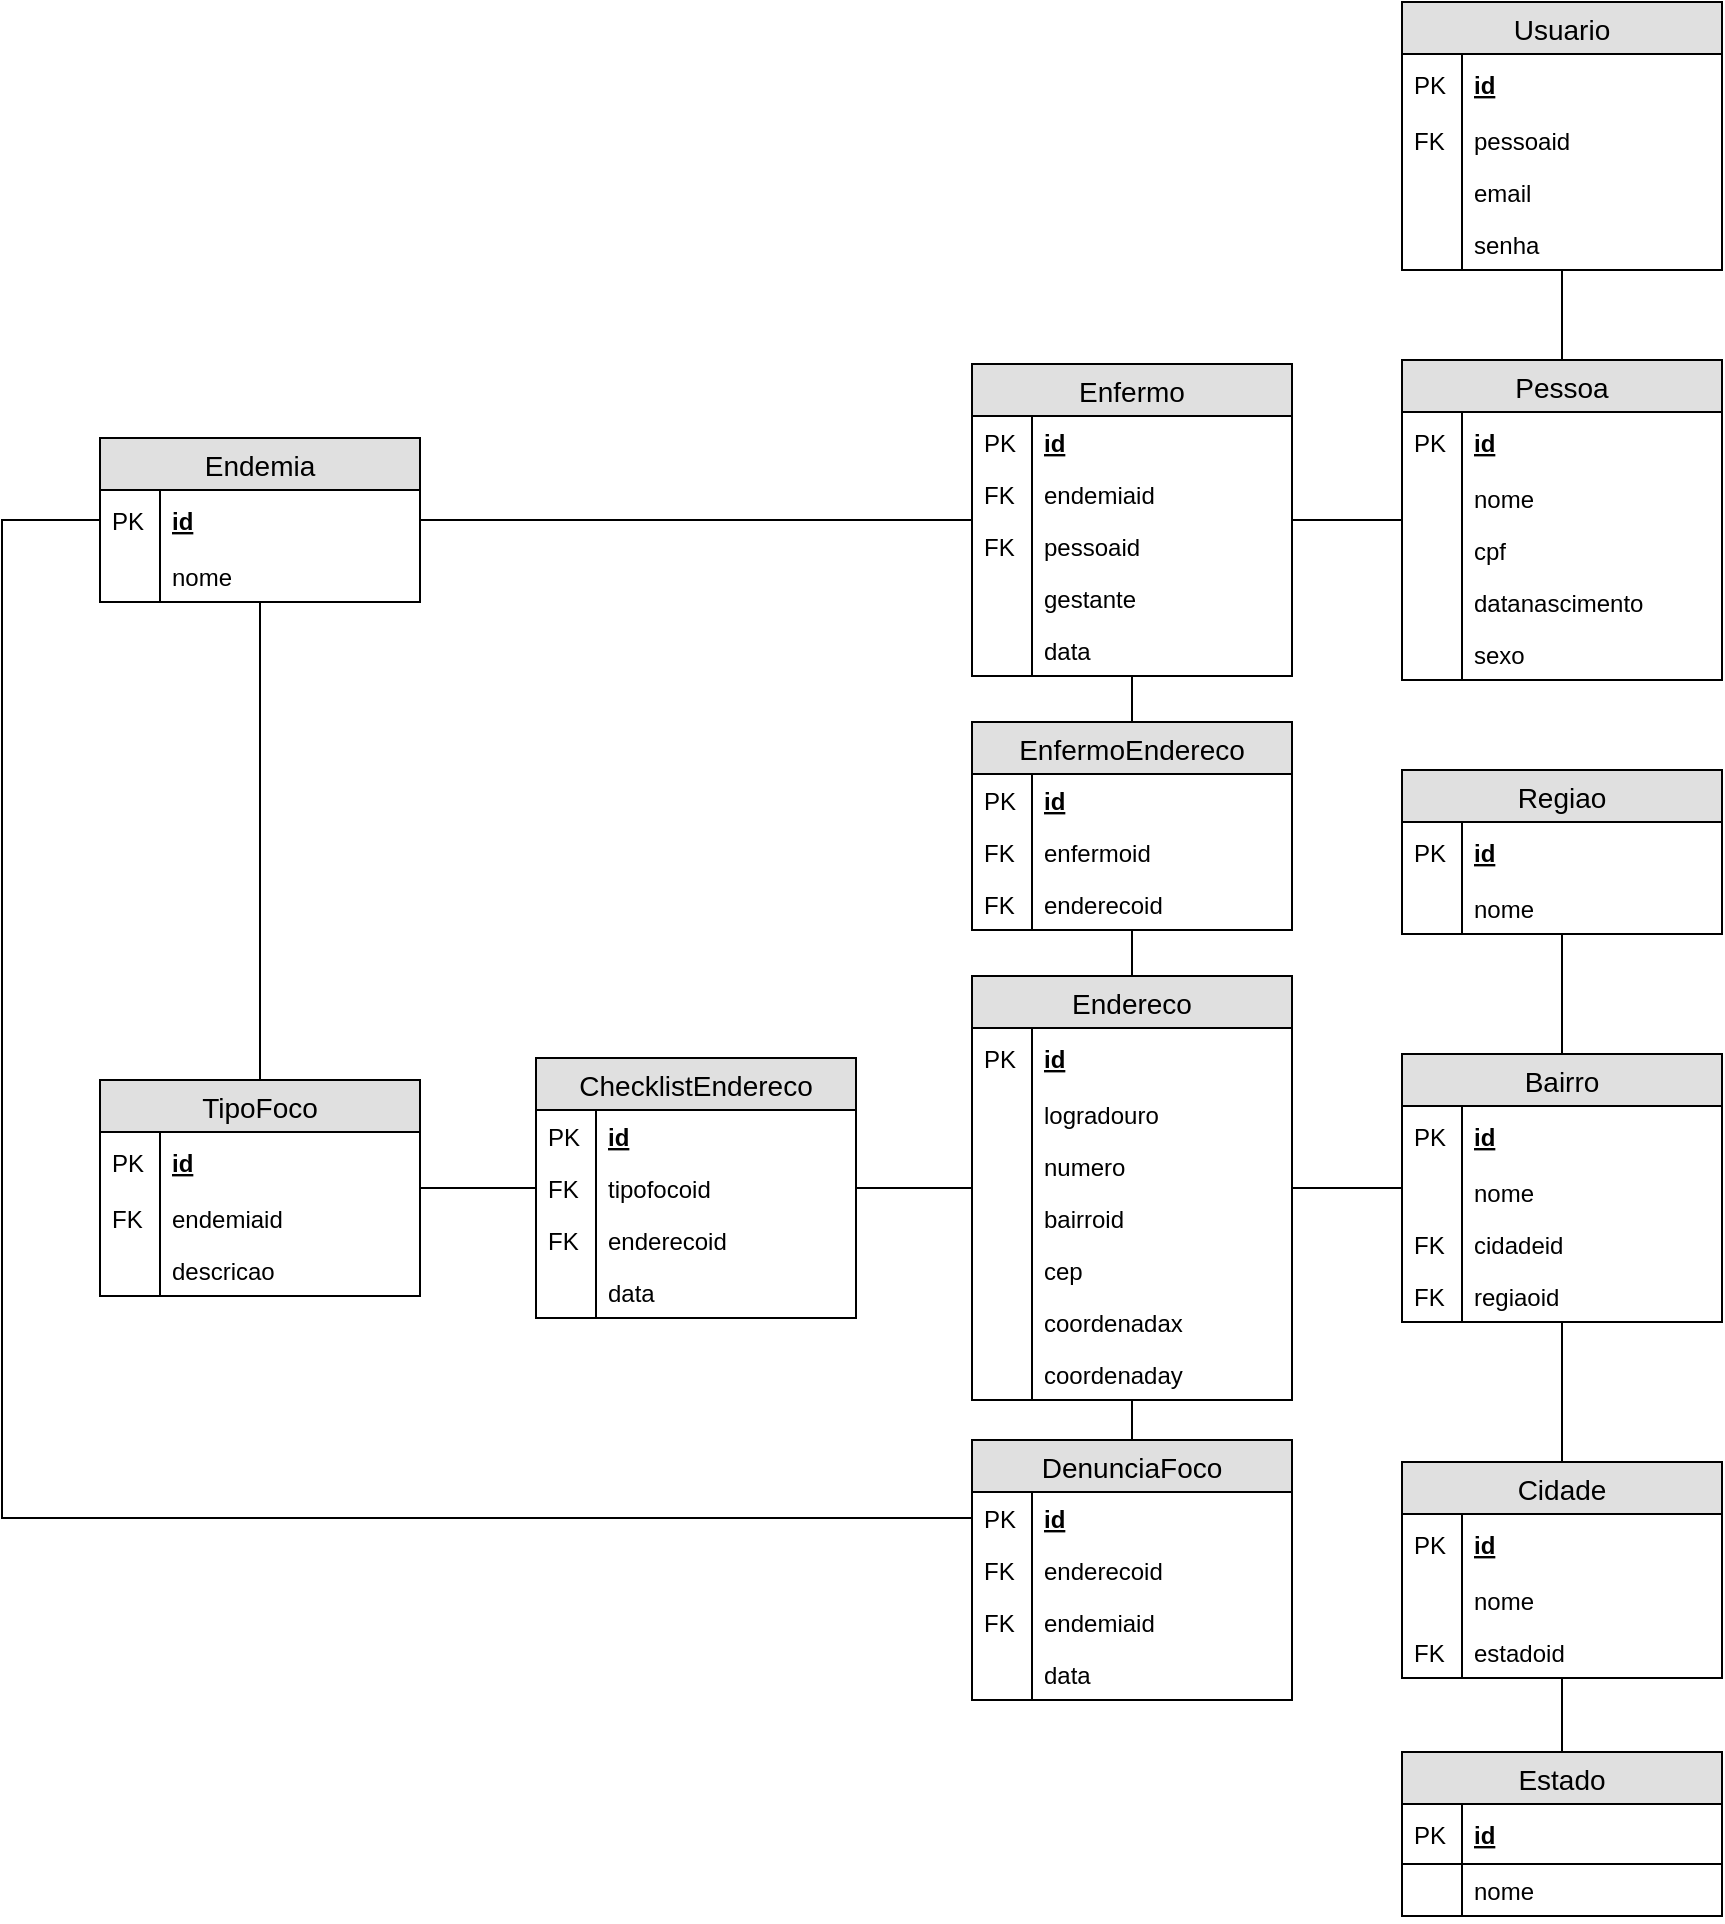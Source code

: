 <mxfile version="12.8.5" type="device"><diagram id="C5RBs43oDa-KdzZeNtuy" name="Page-1"><mxGraphModel dx="1422" dy="790" grid="0" gridSize="10" guides="1" tooltips="1" connect="1" arrows="1" fold="1" page="1" pageScale="1" pageWidth="827" pageHeight="1169" math="0" shadow="0"><root><mxCell id="WIyWlLk6GJQsqaUBKTNV-0"/><mxCell id="WIyWlLk6GJQsqaUBKTNV-1" parent="WIyWlLk6GJQsqaUBKTNV-0"/><mxCell id="v8Sxxn9iVxA9nkG6bae_-77" style="edgeStyle=orthogonalEdgeStyle;rounded=0;orthogonalLoop=1;jettySize=auto;html=1;entryX=0.5;entryY=0;entryDx=0;entryDy=0;strokeColor=#000000;endArrow=none;endFill=0;" parent="WIyWlLk6GJQsqaUBKTNV-1" source="v8Sxxn9iVxA9nkG6bae_-11" target="v8Sxxn9iVxA9nkG6bae_-0" edge="1"><mxGeometry relative="1" as="geometry"/></mxCell><mxCell id="v8Sxxn9iVxA9nkG6bae_-89" style="edgeStyle=orthogonalEdgeStyle;rounded=0;orthogonalLoop=1;jettySize=auto;html=1;endArrow=none;endFill=0;strokeColor=#000000;" parent="WIyWlLk6GJQsqaUBKTNV-1" source="v8Sxxn9iVxA9nkG6bae_-22" target="v8Sxxn9iVxA9nkG6bae_-78" edge="1"><mxGeometry relative="1" as="geometry"/></mxCell><mxCell id="v8Sxxn9iVxA9nkG6bae_-133" style="edgeStyle=orthogonalEdgeStyle;rounded=0;orthogonalLoop=1;jettySize=auto;html=1;endArrow=none;endFill=0;strokeColor=#000000;" parent="WIyWlLk6GJQsqaUBKTNV-1" source="v8Sxxn9iVxA9nkG6bae_-33" target="v8Sxxn9iVxA9nkG6bae_-105" edge="1"><mxGeometry relative="1" as="geometry"/></mxCell><mxCell id="v8Sxxn9iVxA9nkG6bae_-33" value="Endemia" style="swimlane;fontStyle=0;childLayout=stackLayout;horizontal=1;startSize=26;fillColor=#e0e0e0;horizontalStack=0;resizeParent=1;resizeParentMax=0;resizeLast=0;collapsible=1;marginBottom=0;swimlaneFillColor=#ffffff;align=center;fontSize=14;" parent="WIyWlLk6GJQsqaUBKTNV-1" vertex="1"><mxGeometry x="80" y="272" width="160" height="82" as="geometry"/></mxCell><mxCell id="v8Sxxn9iVxA9nkG6bae_-34" value="id" style="shape=partialRectangle;top=0;left=0;right=0;bottom=1;align=left;verticalAlign=middle;fillColor=none;spacingLeft=34;spacingRight=4;overflow=hidden;rotatable=0;points=[[0,0.5],[1,0.5]];portConstraint=eastwest;dropTarget=0;fontStyle=5;fontSize=12;strokeColor=none;" parent="v8Sxxn9iVxA9nkG6bae_-33" vertex="1"><mxGeometry y="26" width="160" height="30" as="geometry"/></mxCell><mxCell id="v8Sxxn9iVxA9nkG6bae_-35" value="PK" style="shape=partialRectangle;top=0;left=0;bottom=0;fillColor=none;align=left;verticalAlign=middle;spacingLeft=4;spacingRight=4;overflow=hidden;rotatable=0;points=[];portConstraint=eastwest;part=1;fontSize=12;" parent="v8Sxxn9iVxA9nkG6bae_-34" vertex="1" connectable="0"><mxGeometry width="30" height="30" as="geometry"/></mxCell><mxCell id="v8Sxxn9iVxA9nkG6bae_-36" value="nome" style="shape=partialRectangle;top=0;left=0;right=0;bottom=0;align=left;verticalAlign=top;fillColor=none;spacingLeft=34;spacingRight=4;overflow=hidden;rotatable=0;points=[[0,0.5],[1,0.5]];portConstraint=eastwest;dropTarget=0;fontSize=12;" parent="v8Sxxn9iVxA9nkG6bae_-33" vertex="1"><mxGeometry y="56" width="160" height="26" as="geometry"/></mxCell><mxCell id="v8Sxxn9iVxA9nkG6bae_-37" value="" style="shape=partialRectangle;top=0;left=0;bottom=0;fillColor=none;align=left;verticalAlign=top;spacingLeft=4;spacingRight=4;overflow=hidden;rotatable=0;points=[];portConstraint=eastwest;part=1;fontSize=12;" parent="v8Sxxn9iVxA9nkG6bae_-36" vertex="1" connectable="0"><mxGeometry width="30" height="26" as="geometry"/></mxCell><mxCell id="v8Sxxn9iVxA9nkG6bae_-172" style="edgeStyle=orthogonalEdgeStyle;rounded=0;orthogonalLoop=1;jettySize=auto;html=1;entryX=0.5;entryY=0;entryDx=0;entryDy=0;endArrow=none;endFill=0;strokeColor=#000000;" parent="WIyWlLk6GJQsqaUBKTNV-1" source="v8Sxxn9iVxA9nkG6bae_-44" target="v8Sxxn9iVxA9nkG6bae_-160" edge="1"><mxGeometry relative="1" as="geometry"/></mxCell><mxCell id="v8Sxxn9iVxA9nkG6bae_-103" style="edgeStyle=orthogonalEdgeStyle;rounded=0;orthogonalLoop=1;jettySize=auto;html=1;endArrow=none;endFill=0;strokeColor=#000000;" parent="WIyWlLk6GJQsqaUBKTNV-1" source="v8Sxxn9iVxA9nkG6bae_-55" target="v8Sxxn9iVxA9nkG6bae_-91" edge="1"><mxGeometry relative="1" as="geometry"/></mxCell><mxCell id="v8Sxxn9iVxA9nkG6bae_-104" style="edgeStyle=orthogonalEdgeStyle;rounded=0;orthogonalLoop=1;jettySize=auto;html=1;endArrow=none;endFill=0;strokeColor=#000000;" parent="WIyWlLk6GJQsqaUBKTNV-1" source="v8Sxxn9iVxA9nkG6bae_-55" target="v8Sxxn9iVxA9nkG6bae_-33" edge="1"><mxGeometry relative="1" as="geometry"/></mxCell><mxCell id="v8Sxxn9iVxA9nkG6bae_-55" value="TipoFoco" style="swimlane;fontStyle=0;childLayout=stackLayout;horizontal=1;startSize=26;fillColor=#e0e0e0;horizontalStack=0;resizeParent=1;resizeParentMax=0;resizeLast=0;collapsible=1;marginBottom=0;swimlaneFillColor=#ffffff;align=center;fontSize=14;" parent="WIyWlLk6GJQsqaUBKTNV-1" vertex="1"><mxGeometry x="80" y="593" width="160" height="108" as="geometry"/></mxCell><mxCell id="v8Sxxn9iVxA9nkG6bae_-56" value="id" style="shape=partialRectangle;top=0;left=0;right=0;bottom=1;align=left;verticalAlign=middle;fillColor=none;spacingLeft=34;spacingRight=4;overflow=hidden;rotatable=0;points=[[0,0.5],[1,0.5]];portConstraint=eastwest;dropTarget=0;fontStyle=5;fontSize=12;strokeColor=none;" parent="v8Sxxn9iVxA9nkG6bae_-55" vertex="1"><mxGeometry y="26" width="160" height="30" as="geometry"/></mxCell><mxCell id="v8Sxxn9iVxA9nkG6bae_-57" value="PK" style="shape=partialRectangle;top=0;left=0;bottom=0;fillColor=none;align=left;verticalAlign=middle;spacingLeft=4;spacingRight=4;overflow=hidden;rotatable=0;points=[];portConstraint=eastwest;part=1;fontSize=12;" parent="v8Sxxn9iVxA9nkG6bae_-56" vertex="1" connectable="0"><mxGeometry width="30" height="30" as="geometry"/></mxCell><mxCell id="v8Sxxn9iVxA9nkG6bae_-58" value="endemiaid" style="shape=partialRectangle;top=0;left=0;right=0;bottom=0;align=left;verticalAlign=top;fillColor=none;spacingLeft=34;spacingRight=4;overflow=hidden;rotatable=0;points=[[0,0.5],[1,0.5]];portConstraint=eastwest;dropTarget=0;fontSize=12;" parent="v8Sxxn9iVxA9nkG6bae_-55" vertex="1"><mxGeometry y="56" width="160" height="26" as="geometry"/></mxCell><mxCell id="v8Sxxn9iVxA9nkG6bae_-59" value="FK" style="shape=partialRectangle;top=0;left=0;bottom=0;fillColor=none;align=left;verticalAlign=top;spacingLeft=4;spacingRight=4;overflow=hidden;rotatable=0;points=[];portConstraint=eastwest;part=1;fontSize=12;" parent="v8Sxxn9iVxA9nkG6bae_-58" vertex="1" connectable="0"><mxGeometry width="30" height="26" as="geometry"/></mxCell><mxCell id="v8Sxxn9iVxA9nkG6bae_-60" value="descricao" style="shape=partialRectangle;top=0;left=0;right=0;bottom=0;align=left;verticalAlign=top;fillColor=none;spacingLeft=34;spacingRight=4;overflow=hidden;rotatable=0;points=[[0,0.5],[1,0.5]];portConstraint=eastwest;dropTarget=0;fontSize=12;" parent="v8Sxxn9iVxA9nkG6bae_-55" vertex="1"><mxGeometry y="82" width="160" height="26" as="geometry"/></mxCell><mxCell id="v8Sxxn9iVxA9nkG6bae_-61" value="" style="shape=partialRectangle;top=0;left=0;bottom=0;fillColor=none;align=left;verticalAlign=top;spacingLeft=4;spacingRight=4;overflow=hidden;rotatable=0;points=[];portConstraint=eastwest;part=1;fontSize=12;" parent="v8Sxxn9iVxA9nkG6bae_-60" vertex="1" connectable="0"><mxGeometry width="30" height="26" as="geometry"/></mxCell><mxCell id="CqgMibheAvocJYJUdRSN-2" style="edgeStyle=orthogonalEdgeStyle;rounded=0;orthogonalLoop=1;jettySize=auto;html=1;endArrow=none;endFill=0;" parent="WIyWlLk6GJQsqaUBKTNV-1" source="v8Sxxn9iVxA9nkG6bae_-78" target="v8Sxxn9iVxA9nkG6bae_-105" edge="1"><mxGeometry relative="1" as="geometry"/></mxCell><mxCell id="v8Sxxn9iVxA9nkG6bae_-102" style="edgeStyle=orthogonalEdgeStyle;rounded=0;orthogonalLoop=1;jettySize=auto;html=1;endArrow=none;endFill=0;strokeColor=#000000;" parent="WIyWlLk6GJQsqaUBKTNV-1" source="v8Sxxn9iVxA9nkG6bae_-91" target="v8Sxxn9iVxA9nkG6bae_-22" edge="1"><mxGeometry relative="1" as="geometry"/></mxCell><mxCell id="v8Sxxn9iVxA9nkG6bae_-132" style="edgeStyle=orthogonalEdgeStyle;rounded=0;orthogonalLoop=1;jettySize=auto;html=1;endArrow=none;endFill=0;strokeColor=#000000;" parent="WIyWlLk6GJQsqaUBKTNV-1" source="v8Sxxn9iVxA9nkG6bae_-105" target="v8Sxxn9iVxA9nkG6bae_-0" edge="1"><mxGeometry relative="1" as="geometry"/></mxCell><mxCell id="v8Sxxn9iVxA9nkG6bae_-145" style="edgeStyle=orthogonalEdgeStyle;rounded=0;orthogonalLoop=1;jettySize=auto;html=1;endArrow=none;endFill=0;strokeColor=#000000;" parent="WIyWlLk6GJQsqaUBKTNV-1" source="v8Sxxn9iVxA9nkG6bae_-134" target="v8Sxxn9iVxA9nkG6bae_-22" edge="1"><mxGeometry relative="1" as="geometry"/></mxCell><mxCell id="v8Sxxn9iVxA9nkG6bae_-203" style="edgeStyle=orthogonalEdgeStyle;rounded=0;orthogonalLoop=1;jettySize=auto;html=1;endArrow=none;endFill=0;strokeColor=#000000;" parent="WIyWlLk6GJQsqaUBKTNV-1" source="v8Sxxn9iVxA9nkG6bae_-134" target="v8Sxxn9iVxA9nkG6bae_-33" edge="1"><mxGeometry relative="1" as="geometry"><Array as="points"><mxPoint x="31" y="812"/><mxPoint x="31" y="313"/></Array></mxGeometry></mxCell><mxCell id="v8Sxxn9iVxA9nkG6bae_-134" value="DenunciaFoco" style="swimlane;fontStyle=0;childLayout=stackLayout;horizontal=1;startSize=26;fillColor=#e0e0e0;horizontalStack=0;resizeParent=1;resizeParentMax=0;resizeLast=0;collapsible=1;marginBottom=0;swimlaneFillColor=#ffffff;align=center;fontSize=14;" parent="WIyWlLk6GJQsqaUBKTNV-1" vertex="1"><mxGeometry x="516" y="773" width="160" height="130" as="geometry"/></mxCell><mxCell id="CqgMibheAvocJYJUdRSN-3" value="id" style="shape=partialRectangle;top=0;left=0;right=0;bottom=0;align=left;verticalAlign=top;fillColor=none;spacingLeft=34;spacingRight=4;overflow=hidden;rotatable=0;points=[[0,0.5],[1,0.5]];portConstraint=eastwest;dropTarget=0;fontSize=12;fontStyle=5" parent="v8Sxxn9iVxA9nkG6bae_-134" vertex="1"><mxGeometry y="26" width="160" height="26" as="geometry"/></mxCell><mxCell id="CqgMibheAvocJYJUdRSN-4" value="PK" style="shape=partialRectangle;top=0;left=0;bottom=0;fillColor=none;align=left;verticalAlign=top;spacingLeft=4;spacingRight=4;overflow=hidden;rotatable=0;points=[];portConstraint=eastwest;part=1;fontSize=12;" parent="CqgMibheAvocJYJUdRSN-3" vertex="1" connectable="0"><mxGeometry width="30" height="26" as="geometry"/></mxCell><mxCell id="v8Sxxn9iVxA9nkG6bae_-137" value="enderecoid" style="shape=partialRectangle;top=0;left=0;right=0;bottom=0;align=left;verticalAlign=top;fillColor=none;spacingLeft=34;spacingRight=4;overflow=hidden;rotatable=0;points=[[0,0.5],[1,0.5]];portConstraint=eastwest;dropTarget=0;fontSize=12;" parent="v8Sxxn9iVxA9nkG6bae_-134" vertex="1"><mxGeometry y="52" width="160" height="26" as="geometry"/></mxCell><mxCell id="v8Sxxn9iVxA9nkG6bae_-138" value="FK" style="shape=partialRectangle;top=0;left=0;bottom=0;fillColor=none;align=left;verticalAlign=top;spacingLeft=4;spacingRight=4;overflow=hidden;rotatable=0;points=[];portConstraint=eastwest;part=1;fontSize=12;" parent="v8Sxxn9iVxA9nkG6bae_-137" vertex="1" connectable="0"><mxGeometry width="30" height="26" as="geometry"/></mxCell><mxCell id="v8Sxxn9iVxA9nkG6bae_-139" value="endemiaid" style="shape=partialRectangle;top=0;left=0;right=0;bottom=0;align=left;verticalAlign=top;fillColor=none;spacingLeft=34;spacingRight=4;overflow=hidden;rotatable=0;points=[[0,0.5],[1,0.5]];portConstraint=eastwest;dropTarget=0;fontSize=12;" parent="v8Sxxn9iVxA9nkG6bae_-134" vertex="1"><mxGeometry y="78" width="160" height="26" as="geometry"/></mxCell><mxCell id="v8Sxxn9iVxA9nkG6bae_-140" value="FK" style="shape=partialRectangle;top=0;left=0;bottom=0;fillColor=none;align=left;verticalAlign=top;spacingLeft=4;spacingRight=4;overflow=hidden;rotatable=0;points=[];portConstraint=eastwest;part=1;fontSize=12;" parent="v8Sxxn9iVxA9nkG6bae_-139" vertex="1" connectable="0"><mxGeometry width="30" height="26" as="geometry"/></mxCell><mxCell id="-HJ6-VMJkjcP7h6ujESM-4" value="data" style="shape=partialRectangle;top=0;left=0;right=0;bottom=0;align=left;verticalAlign=top;fillColor=none;spacingLeft=34;spacingRight=4;overflow=hidden;rotatable=0;points=[[0,0.5],[1,0.5]];portConstraint=eastwest;dropTarget=0;fontSize=12;" parent="v8Sxxn9iVxA9nkG6bae_-134" vertex="1"><mxGeometry y="104" width="160" height="26" as="geometry"/></mxCell><mxCell id="-HJ6-VMJkjcP7h6ujESM-5" value="" style="shape=partialRectangle;top=0;left=0;bottom=0;fillColor=none;align=left;verticalAlign=top;spacingLeft=4;spacingRight=4;overflow=hidden;rotatable=0;points=[];portConstraint=eastwest;part=1;fontSize=12;" parent="-HJ6-VMJkjcP7h6ujESM-4" vertex="1" connectable="0"><mxGeometry width="30" height="26" as="geometry"/></mxCell><mxCell id="v8Sxxn9iVxA9nkG6bae_-171" style="edgeStyle=orthogonalEdgeStyle;rounded=0;orthogonalLoop=1;jettySize=auto;html=1;endArrow=none;endFill=0;strokeColor=#000000;" parent="WIyWlLk6GJQsqaUBKTNV-1" source="v8Sxxn9iVxA9nkG6bae_-160" target="v8Sxxn9iVxA9nkG6bae_-22" edge="1"><mxGeometry relative="1" as="geometry"/></mxCell><mxCell id="v8Sxxn9iVxA9nkG6bae_-160" value="Bairro" style="swimlane;fontStyle=0;childLayout=stackLayout;horizontal=1;startSize=26;fillColor=#e0e0e0;horizontalStack=0;resizeParent=1;resizeParentMax=0;resizeLast=0;collapsible=1;marginBottom=0;swimlaneFillColor=#ffffff;align=center;fontSize=14;" parent="WIyWlLk6GJQsqaUBKTNV-1" vertex="1"><mxGeometry x="731" y="580" width="160" height="134" as="geometry"/></mxCell><mxCell id="v8Sxxn9iVxA9nkG6bae_-161" value="id" style="shape=partialRectangle;top=0;left=0;right=0;bottom=1;align=left;verticalAlign=middle;fillColor=none;spacingLeft=34;spacingRight=4;overflow=hidden;rotatable=0;points=[[0,0.5],[1,0.5]];portConstraint=eastwest;dropTarget=0;fontStyle=5;fontSize=12;strokeColor=none;" parent="v8Sxxn9iVxA9nkG6bae_-160" vertex="1"><mxGeometry y="26" width="160" height="30" as="geometry"/></mxCell><mxCell id="v8Sxxn9iVxA9nkG6bae_-162" value="PK" style="shape=partialRectangle;top=0;left=0;bottom=0;fillColor=none;align=left;verticalAlign=middle;spacingLeft=4;spacingRight=4;overflow=hidden;rotatable=0;points=[];portConstraint=eastwest;part=1;fontSize=12;" parent="v8Sxxn9iVxA9nkG6bae_-161" vertex="1" connectable="0"><mxGeometry width="30" height="30" as="geometry"/></mxCell><mxCell id="v8Sxxn9iVxA9nkG6bae_-163" value="nome" style="shape=partialRectangle;top=0;left=0;right=0;bottom=0;align=left;verticalAlign=top;fillColor=none;spacingLeft=34;spacingRight=4;overflow=hidden;rotatable=0;points=[[0,0.5],[1,0.5]];portConstraint=eastwest;dropTarget=0;fontSize=12;" parent="v8Sxxn9iVxA9nkG6bae_-160" vertex="1"><mxGeometry y="56" width="160" height="26" as="geometry"/></mxCell><mxCell id="v8Sxxn9iVxA9nkG6bae_-164" value="" style="shape=partialRectangle;top=0;left=0;bottom=0;fillColor=none;align=left;verticalAlign=top;spacingLeft=4;spacingRight=4;overflow=hidden;rotatable=0;points=[];portConstraint=eastwest;part=1;fontSize=12;" parent="v8Sxxn9iVxA9nkG6bae_-163" vertex="1" connectable="0"><mxGeometry width="30" height="26" as="geometry"/></mxCell><mxCell id="v8Sxxn9iVxA9nkG6bae_-165" value="cidadeid" style="shape=partialRectangle;top=0;left=0;right=0;bottom=0;align=left;verticalAlign=top;fillColor=none;spacingLeft=34;spacingRight=4;overflow=hidden;rotatable=0;points=[[0,0.5],[1,0.5]];portConstraint=eastwest;dropTarget=0;fontSize=12;" parent="v8Sxxn9iVxA9nkG6bae_-160" vertex="1"><mxGeometry y="82" width="160" height="26" as="geometry"/></mxCell><mxCell id="v8Sxxn9iVxA9nkG6bae_-166" value="FK" style="shape=partialRectangle;top=0;left=0;bottom=0;fillColor=none;align=left;verticalAlign=top;spacingLeft=4;spacingRight=4;overflow=hidden;rotatable=0;points=[];portConstraint=eastwest;part=1;fontSize=12;" parent="v8Sxxn9iVxA9nkG6bae_-165" vertex="1" connectable="0"><mxGeometry width="30" height="26" as="geometry"/></mxCell><mxCell id="v8Sxxn9iVxA9nkG6bae_-204" value="regiaoid" style="shape=partialRectangle;top=0;left=0;right=0;bottom=0;align=left;verticalAlign=top;fillColor=none;spacingLeft=34;spacingRight=4;overflow=hidden;rotatable=0;points=[[0,0.5],[1,0.5]];portConstraint=eastwest;dropTarget=0;fontSize=12;" parent="v8Sxxn9iVxA9nkG6bae_-160" vertex="1"><mxGeometry y="108" width="160" height="26" as="geometry"/></mxCell><mxCell id="v8Sxxn9iVxA9nkG6bae_-205" value="FK" style="shape=partialRectangle;top=0;left=0;bottom=0;fillColor=none;align=left;verticalAlign=top;spacingLeft=4;spacingRight=4;overflow=hidden;rotatable=0;points=[];portConstraint=eastwest;part=1;fontSize=12;" parent="v8Sxxn9iVxA9nkG6bae_-204" vertex="1" connectable="0"><mxGeometry width="30" height="26" as="geometry"/></mxCell><mxCell id="v8Sxxn9iVxA9nkG6bae_-191" style="edgeStyle=orthogonalEdgeStyle;rounded=0;orthogonalLoop=1;jettySize=auto;html=1;endArrow=none;endFill=0;strokeColor=#000000;" parent="WIyWlLk6GJQsqaUBKTNV-1" source="v8Sxxn9iVxA9nkG6bae_-180" target="v8Sxxn9iVxA9nkG6bae_-160" edge="1"><mxGeometry relative="1" as="geometry"/></mxCell><mxCell id="v8Sxxn9iVxA9nkG6bae_-207" style="edgeStyle=orthogonalEdgeStyle;rounded=0;orthogonalLoop=1;jettySize=auto;html=1;endArrow=none;endFill=0;strokeColor=#000000;" parent="WIyWlLk6GJQsqaUBKTNV-1" source="v8Sxxn9iVxA9nkG6bae_-180" target="v8Sxxn9iVxA9nkG6bae_-192" edge="1"><mxGeometry relative="1" as="geometry"/></mxCell><mxCell id="v8Sxxn9iVxA9nkG6bae_-11" value="Usuario" style="swimlane;fontStyle=0;childLayout=stackLayout;horizontal=1;startSize=26;fillColor=#e0e0e0;horizontalStack=0;resizeParent=1;resizeParentMax=0;resizeLast=0;collapsible=1;marginBottom=0;swimlaneFillColor=#ffffff;align=center;fontSize=14;" parent="WIyWlLk6GJQsqaUBKTNV-1" vertex="1"><mxGeometry x="731" y="54" width="160" height="134" as="geometry"/></mxCell><mxCell id="v8Sxxn9iVxA9nkG6bae_-12" value="id" style="shape=partialRectangle;top=0;left=0;right=0;bottom=1;align=left;verticalAlign=middle;fillColor=none;spacingLeft=34;spacingRight=4;overflow=hidden;rotatable=0;points=[[0,0.5],[1,0.5]];portConstraint=eastwest;dropTarget=0;fontStyle=5;fontSize=12;strokeColor=none;" parent="v8Sxxn9iVxA9nkG6bae_-11" vertex="1"><mxGeometry y="26" width="160" height="30" as="geometry"/></mxCell><mxCell id="v8Sxxn9iVxA9nkG6bae_-13" value="PK" style="shape=partialRectangle;top=0;left=0;bottom=0;fillColor=none;align=left;verticalAlign=middle;spacingLeft=4;spacingRight=4;overflow=hidden;rotatable=0;points=[];portConstraint=eastwest;part=1;fontSize=12;" parent="v8Sxxn9iVxA9nkG6bae_-12" vertex="1" connectable="0"><mxGeometry width="30" height="30" as="geometry"/></mxCell><mxCell id="v8Sxxn9iVxA9nkG6bae_-14" value="pessoaid" style="shape=partialRectangle;top=0;left=0;right=0;bottom=0;align=left;verticalAlign=top;fillColor=none;spacingLeft=34;spacingRight=4;overflow=hidden;rotatable=0;points=[[0,0.5],[1,0.5]];portConstraint=eastwest;dropTarget=0;fontSize=12;" parent="v8Sxxn9iVxA9nkG6bae_-11" vertex="1"><mxGeometry y="56" width="160" height="26" as="geometry"/></mxCell><mxCell id="v8Sxxn9iVxA9nkG6bae_-15" value="FK" style="shape=partialRectangle;top=0;left=0;bottom=0;fillColor=none;align=left;verticalAlign=top;spacingLeft=4;spacingRight=4;overflow=hidden;rotatable=0;points=[];portConstraint=eastwest;part=1;fontSize=12;" parent="v8Sxxn9iVxA9nkG6bae_-14" vertex="1" connectable="0"><mxGeometry width="30" height="26" as="geometry"/></mxCell><mxCell id="v8Sxxn9iVxA9nkG6bae_-75" value="email" style="shape=partialRectangle;top=0;left=0;right=0;bottom=0;align=left;verticalAlign=top;fillColor=none;spacingLeft=34;spacingRight=4;overflow=hidden;rotatable=0;points=[[0,0.5],[1,0.5]];portConstraint=eastwest;dropTarget=0;fontSize=12;" parent="v8Sxxn9iVxA9nkG6bae_-11" vertex="1"><mxGeometry y="82" width="160" height="26" as="geometry"/></mxCell><mxCell id="v8Sxxn9iVxA9nkG6bae_-76" value="" style="shape=partialRectangle;top=0;left=0;bottom=0;fillColor=none;align=left;verticalAlign=top;spacingLeft=4;spacingRight=4;overflow=hidden;rotatable=0;points=[];portConstraint=eastwest;part=1;fontSize=12;" parent="v8Sxxn9iVxA9nkG6bae_-75" vertex="1" connectable="0"><mxGeometry width="30" height="26" as="geometry"/></mxCell><mxCell id="v8Sxxn9iVxA9nkG6bae_-16" value="senha" style="shape=partialRectangle;top=0;left=0;right=0;bottom=0;align=left;verticalAlign=top;fillColor=none;spacingLeft=34;spacingRight=4;overflow=hidden;rotatable=0;points=[[0,0.5],[1,0.5]];portConstraint=eastwest;dropTarget=0;fontSize=12;" parent="v8Sxxn9iVxA9nkG6bae_-11" vertex="1"><mxGeometry y="108" width="160" height="26" as="geometry"/></mxCell><mxCell id="v8Sxxn9iVxA9nkG6bae_-17" value="" style="shape=partialRectangle;top=0;left=0;bottom=0;fillColor=none;align=left;verticalAlign=top;spacingLeft=4;spacingRight=4;overflow=hidden;rotatable=0;points=[];portConstraint=eastwest;part=1;fontSize=12;" parent="v8Sxxn9iVxA9nkG6bae_-16" vertex="1" connectable="0"><mxGeometry width="30" height="26" as="geometry"/></mxCell><mxCell id="v8Sxxn9iVxA9nkG6bae_-192" value="Estado" style="swimlane;fontStyle=0;childLayout=stackLayout;horizontal=1;startSize=26;fillColor=#e0e0e0;horizontalStack=0;resizeParent=1;resizeParentMax=0;resizeLast=0;collapsible=1;marginBottom=0;swimlaneFillColor=#ffffff;align=center;fontSize=14;" parent="WIyWlLk6GJQsqaUBKTNV-1" vertex="1"><mxGeometry x="731" y="929" width="160" height="82" as="geometry"/></mxCell><mxCell id="v8Sxxn9iVxA9nkG6bae_-193" value="id" style="shape=partialRectangle;top=0;left=0;right=0;bottom=1;align=left;verticalAlign=middle;fillColor=none;spacingLeft=34;spacingRight=4;overflow=hidden;rotatable=0;points=[[0,0.5],[1,0.5]];portConstraint=eastwest;dropTarget=0;fontStyle=5;fontSize=12;" parent="v8Sxxn9iVxA9nkG6bae_-192" vertex="1"><mxGeometry y="26" width="160" height="30" as="geometry"/></mxCell><mxCell id="v8Sxxn9iVxA9nkG6bae_-194" value="PK" style="shape=partialRectangle;top=0;left=0;bottom=0;fillColor=none;align=left;verticalAlign=middle;spacingLeft=4;spacingRight=4;overflow=hidden;rotatable=0;points=[];portConstraint=eastwest;part=1;fontSize=12;" parent="v8Sxxn9iVxA9nkG6bae_-193" vertex="1" connectable="0"><mxGeometry width="30" height="30" as="geometry"/></mxCell><mxCell id="v8Sxxn9iVxA9nkG6bae_-195" value="nome" style="shape=partialRectangle;top=0;left=0;right=0;bottom=0;align=left;verticalAlign=top;fillColor=none;spacingLeft=34;spacingRight=4;overflow=hidden;rotatable=0;points=[[0,0.5],[1,0.5]];portConstraint=eastwest;dropTarget=0;fontSize=12;" parent="v8Sxxn9iVxA9nkG6bae_-192" vertex="1"><mxGeometry y="56" width="160" height="26" as="geometry"/></mxCell><mxCell id="v8Sxxn9iVxA9nkG6bae_-196" value="" style="shape=partialRectangle;top=0;left=0;bottom=0;fillColor=none;align=left;verticalAlign=top;spacingLeft=4;spacingRight=4;overflow=hidden;rotatable=0;points=[];portConstraint=eastwest;part=1;fontSize=12;" parent="v8Sxxn9iVxA9nkG6bae_-195" vertex="1" connectable="0"><mxGeometry width="30" height="26" as="geometry"/></mxCell><mxCell id="v8Sxxn9iVxA9nkG6bae_-91" value="ChecklistEndereco" style="swimlane;fontStyle=0;childLayout=stackLayout;horizontal=1;startSize=26;fillColor=#e0e0e0;horizontalStack=0;resizeParent=1;resizeParentMax=0;resizeLast=0;collapsible=1;marginBottom=0;swimlaneFillColor=#ffffff;align=center;fontSize=14;" parent="WIyWlLk6GJQsqaUBKTNV-1" vertex="1"><mxGeometry x="298" y="582" width="160" height="130" as="geometry"/></mxCell><mxCell id="CqgMibheAvocJYJUdRSN-0" value="id" style="shape=partialRectangle;top=0;left=0;right=0;bottom=0;align=left;verticalAlign=top;fillColor=none;spacingLeft=34;spacingRight=4;overflow=hidden;rotatable=0;points=[[0,0.5],[1,0.5]];portConstraint=eastwest;dropTarget=0;fontSize=12;fontStyle=5" parent="v8Sxxn9iVxA9nkG6bae_-91" vertex="1"><mxGeometry y="26" width="160" height="26" as="geometry"/></mxCell><mxCell id="CqgMibheAvocJYJUdRSN-1" value="PK" style="shape=partialRectangle;top=0;left=0;bottom=0;fillColor=none;align=left;verticalAlign=top;spacingLeft=4;spacingRight=4;overflow=hidden;rotatable=0;points=[];portConstraint=eastwest;part=1;fontSize=12;" parent="CqgMibheAvocJYJUdRSN-0" vertex="1" connectable="0"><mxGeometry width="30" height="26" as="geometry"/></mxCell><mxCell id="v8Sxxn9iVxA9nkG6bae_-94" value="tipofocoid" style="shape=partialRectangle;top=0;left=0;right=0;bottom=0;align=left;verticalAlign=top;fillColor=none;spacingLeft=34;spacingRight=4;overflow=hidden;rotatable=0;points=[[0,0.5],[1,0.5]];portConstraint=eastwest;dropTarget=0;fontSize=12;" parent="v8Sxxn9iVxA9nkG6bae_-91" vertex="1"><mxGeometry y="52" width="160" height="26" as="geometry"/></mxCell><mxCell id="v8Sxxn9iVxA9nkG6bae_-95" value="FK" style="shape=partialRectangle;top=0;left=0;bottom=0;fillColor=none;align=left;verticalAlign=top;spacingLeft=4;spacingRight=4;overflow=hidden;rotatable=0;points=[];portConstraint=eastwest;part=1;fontSize=12;" parent="v8Sxxn9iVxA9nkG6bae_-94" vertex="1" connectable="0"><mxGeometry width="30" height="26" as="geometry"/></mxCell><mxCell id="v8Sxxn9iVxA9nkG6bae_-96" value="enderecoid" style="shape=partialRectangle;top=0;left=0;right=0;bottom=0;align=left;verticalAlign=top;fillColor=none;spacingLeft=34;spacingRight=4;overflow=hidden;rotatable=0;points=[[0,0.5],[1,0.5]];portConstraint=eastwest;dropTarget=0;fontSize=12;" parent="v8Sxxn9iVxA9nkG6bae_-91" vertex="1"><mxGeometry y="78" width="160" height="26" as="geometry"/></mxCell><mxCell id="v8Sxxn9iVxA9nkG6bae_-97" value="FK" style="shape=partialRectangle;top=0;left=0;bottom=0;fillColor=none;align=left;verticalAlign=top;spacingLeft=4;spacingRight=4;overflow=hidden;rotatable=0;points=[];portConstraint=eastwest;part=1;fontSize=12;" parent="v8Sxxn9iVxA9nkG6bae_-96" vertex="1" connectable="0"><mxGeometry width="30" height="26" as="geometry"/></mxCell><mxCell id="-HJ6-VMJkjcP7h6ujESM-6" value="data" style="shape=partialRectangle;top=0;left=0;right=0;bottom=0;align=left;verticalAlign=top;fillColor=none;spacingLeft=34;spacingRight=4;overflow=hidden;rotatable=0;points=[[0,0.5],[1,0.5]];portConstraint=eastwest;dropTarget=0;fontSize=12;" parent="v8Sxxn9iVxA9nkG6bae_-91" vertex="1"><mxGeometry y="104" width="160" height="26" as="geometry"/></mxCell><mxCell id="-HJ6-VMJkjcP7h6ujESM-7" value="" style="shape=partialRectangle;top=0;left=0;bottom=0;fillColor=none;align=left;verticalAlign=top;spacingLeft=4;spacingRight=4;overflow=hidden;rotatable=0;points=[];portConstraint=eastwest;part=1;fontSize=12;" parent="-HJ6-VMJkjcP7h6ujESM-6" vertex="1" connectable="0"><mxGeometry width="30" height="26" as="geometry"/></mxCell><mxCell id="v8Sxxn9iVxA9nkG6bae_-0" value="Pessoa" style="swimlane;fontStyle=0;childLayout=stackLayout;horizontal=1;startSize=26;fillColor=#e0e0e0;horizontalStack=0;resizeParent=1;resizeParentMax=0;resizeLast=0;collapsible=1;marginBottom=0;swimlaneFillColor=#ffffff;align=center;fontSize=14;" parent="WIyWlLk6GJQsqaUBKTNV-1" vertex="1"><mxGeometry x="731" y="233" width="160" height="160" as="geometry"/></mxCell><mxCell id="v8Sxxn9iVxA9nkG6bae_-1" value="id" style="shape=partialRectangle;top=0;left=0;right=0;bottom=1;align=left;verticalAlign=middle;fillColor=none;spacingLeft=34;spacingRight=4;overflow=hidden;rotatable=0;points=[[0,0.5],[1,0.5]];portConstraint=eastwest;dropTarget=0;fontStyle=5;fontSize=12;strokeColor=none;" parent="v8Sxxn9iVxA9nkG6bae_-0" vertex="1"><mxGeometry y="26" width="160" height="30" as="geometry"/></mxCell><mxCell id="v8Sxxn9iVxA9nkG6bae_-2" value="PK" style="shape=partialRectangle;top=0;left=0;bottom=0;fillColor=none;align=left;verticalAlign=middle;spacingLeft=4;spacingRight=4;overflow=hidden;rotatable=0;points=[];portConstraint=eastwest;part=1;fontSize=12;" parent="v8Sxxn9iVxA9nkG6bae_-1" vertex="1" connectable="0"><mxGeometry width="30" height="30" as="geometry"/></mxCell><mxCell id="v8Sxxn9iVxA9nkG6bae_-3" value="nome" style="shape=partialRectangle;top=0;left=0;right=0;bottom=0;align=left;verticalAlign=top;fillColor=none;spacingLeft=34;spacingRight=4;overflow=hidden;rotatable=0;points=[[0,0.5],[1,0.5]];portConstraint=eastwest;dropTarget=0;fontSize=12;" parent="v8Sxxn9iVxA9nkG6bae_-0" vertex="1"><mxGeometry y="56" width="160" height="26" as="geometry"/></mxCell><mxCell id="v8Sxxn9iVxA9nkG6bae_-4" value="" style="shape=partialRectangle;top=0;left=0;bottom=0;fillColor=none;align=left;verticalAlign=top;spacingLeft=4;spacingRight=4;overflow=hidden;rotatable=0;points=[];portConstraint=eastwest;part=1;fontSize=12;" parent="v8Sxxn9iVxA9nkG6bae_-3" vertex="1" connectable="0"><mxGeometry width="30" height="26" as="geometry"/></mxCell><mxCell id="v8Sxxn9iVxA9nkG6bae_-5" value="cpf" style="shape=partialRectangle;top=0;left=0;right=0;bottom=0;align=left;verticalAlign=top;fillColor=none;spacingLeft=34;spacingRight=4;overflow=hidden;rotatable=0;points=[[0,0.5],[1,0.5]];portConstraint=eastwest;dropTarget=0;fontSize=12;" parent="v8Sxxn9iVxA9nkG6bae_-0" vertex="1"><mxGeometry y="82" width="160" height="26" as="geometry"/></mxCell><mxCell id="v8Sxxn9iVxA9nkG6bae_-6" value="" style="shape=partialRectangle;top=0;left=0;bottom=0;fillColor=none;align=left;verticalAlign=top;spacingLeft=4;spacingRight=4;overflow=hidden;rotatable=0;points=[];portConstraint=eastwest;part=1;fontSize=12;" parent="v8Sxxn9iVxA9nkG6bae_-5" vertex="1" connectable="0"><mxGeometry width="30" height="26" as="geometry"/></mxCell><mxCell id="v8Sxxn9iVxA9nkG6bae_-7" value="datanascimento&#10;" style="shape=partialRectangle;top=0;left=0;right=0;bottom=0;align=left;verticalAlign=top;fillColor=none;spacingLeft=34;spacingRight=4;overflow=hidden;rotatable=0;points=[[0,0.5],[1,0.5]];portConstraint=eastwest;dropTarget=0;fontSize=12;" parent="v8Sxxn9iVxA9nkG6bae_-0" vertex="1"><mxGeometry y="108" width="160" height="26" as="geometry"/></mxCell><mxCell id="v8Sxxn9iVxA9nkG6bae_-8" value="" style="shape=partialRectangle;top=0;left=0;bottom=0;fillColor=none;align=left;verticalAlign=top;spacingLeft=4;spacingRight=4;overflow=hidden;rotatable=0;points=[];portConstraint=eastwest;part=1;fontSize=12;" parent="v8Sxxn9iVxA9nkG6bae_-7" vertex="1" connectable="0"><mxGeometry width="30" height="26" as="geometry"/></mxCell><mxCell id="v8Sxxn9iVxA9nkG6bae_-71" value="sexo" style="shape=partialRectangle;top=0;left=0;right=0;bottom=0;align=left;verticalAlign=top;fillColor=none;spacingLeft=34;spacingRight=4;overflow=hidden;rotatable=0;points=[[0,0.5],[1,0.5]];portConstraint=eastwest;dropTarget=0;fontSize=12;" parent="v8Sxxn9iVxA9nkG6bae_-0" vertex="1"><mxGeometry y="134" width="160" height="26" as="geometry"/></mxCell><mxCell id="v8Sxxn9iVxA9nkG6bae_-72" value="" style="shape=partialRectangle;top=0;left=0;bottom=0;fillColor=none;align=left;verticalAlign=top;spacingLeft=4;spacingRight=4;overflow=hidden;rotatable=0;points=[];portConstraint=eastwest;part=1;fontSize=12;" parent="v8Sxxn9iVxA9nkG6bae_-71" vertex="1" connectable="0"><mxGeometry width="30" height="26" as="geometry"/></mxCell><mxCell id="v8Sxxn9iVxA9nkG6bae_-105" value="Enfermo" style="swimlane;fontStyle=0;childLayout=stackLayout;horizontal=1;startSize=26;fillColor=#e0e0e0;horizontalStack=0;resizeParent=1;resizeParentMax=0;resizeLast=0;collapsible=1;marginBottom=0;swimlaneFillColor=#ffffff;align=center;fontSize=14;" parent="WIyWlLk6GJQsqaUBKTNV-1" vertex="1"><mxGeometry x="516" y="235" width="160" height="156" as="geometry"/></mxCell><mxCell id="CqgMibheAvocJYJUdRSN-7" value="id" style="shape=partialRectangle;top=0;left=0;right=0;bottom=0;align=left;verticalAlign=top;fillColor=none;spacingLeft=34;spacingRight=4;overflow=hidden;rotatable=0;points=[[0,0.5],[1,0.5]];portConstraint=eastwest;dropTarget=0;fontSize=12;fontStyle=5" parent="v8Sxxn9iVxA9nkG6bae_-105" vertex="1"><mxGeometry y="26" width="160" height="26" as="geometry"/></mxCell><mxCell id="CqgMibheAvocJYJUdRSN-8" value="PK" style="shape=partialRectangle;top=0;left=0;bottom=0;fillColor=none;align=left;verticalAlign=top;spacingLeft=4;spacingRight=4;overflow=hidden;rotatable=0;points=[];portConstraint=eastwest;part=1;fontSize=12;" parent="CqgMibheAvocJYJUdRSN-7" vertex="1" connectable="0"><mxGeometry width="30" height="26" as="geometry"/></mxCell><mxCell id="v8Sxxn9iVxA9nkG6bae_-108" value="endemiaid" style="shape=partialRectangle;top=0;left=0;right=0;bottom=0;align=left;verticalAlign=top;fillColor=none;spacingLeft=34;spacingRight=4;overflow=hidden;rotatable=0;points=[[0,0.5],[1,0.5]];portConstraint=eastwest;dropTarget=0;fontSize=12;" parent="v8Sxxn9iVxA9nkG6bae_-105" vertex="1"><mxGeometry y="52" width="160" height="26" as="geometry"/></mxCell><mxCell id="v8Sxxn9iVxA9nkG6bae_-109" value="FK" style="shape=partialRectangle;top=0;left=0;bottom=0;fillColor=none;align=left;verticalAlign=top;spacingLeft=4;spacingRight=4;overflow=hidden;rotatable=0;points=[];portConstraint=eastwest;part=1;fontSize=12;" parent="v8Sxxn9iVxA9nkG6bae_-108" vertex="1" connectable="0"><mxGeometry width="30" height="26" as="geometry"/></mxCell><mxCell id="v8Sxxn9iVxA9nkG6bae_-110" value="pessoaid" style="shape=partialRectangle;top=0;left=0;right=0;bottom=0;align=left;verticalAlign=top;fillColor=none;spacingLeft=34;spacingRight=4;overflow=hidden;rotatable=0;points=[[0,0.5],[1,0.5]];portConstraint=eastwest;dropTarget=0;fontSize=12;" parent="v8Sxxn9iVxA9nkG6bae_-105" vertex="1"><mxGeometry y="78" width="160" height="26" as="geometry"/></mxCell><mxCell id="v8Sxxn9iVxA9nkG6bae_-111" value="FK" style="shape=partialRectangle;top=0;left=0;bottom=0;fillColor=none;align=left;verticalAlign=top;spacingLeft=4;spacingRight=4;overflow=hidden;rotatable=0;points=[];portConstraint=eastwest;part=1;fontSize=12;" parent="v8Sxxn9iVxA9nkG6bae_-110" vertex="1" connectable="0"><mxGeometry width="30" height="26" as="geometry"/></mxCell><mxCell id="-HJ6-VMJkjcP7h6ujESM-0" value="gestante" style="shape=partialRectangle;top=0;left=0;right=0;bottom=0;align=left;verticalAlign=top;fillColor=none;spacingLeft=34;spacingRight=4;overflow=hidden;rotatable=0;points=[[0,0.5],[1,0.5]];portConstraint=eastwest;dropTarget=0;fontSize=12;" parent="v8Sxxn9iVxA9nkG6bae_-105" vertex="1"><mxGeometry y="104" width="160" height="26" as="geometry"/></mxCell><mxCell id="-HJ6-VMJkjcP7h6ujESM-1" value="" style="shape=partialRectangle;top=0;left=0;bottom=0;fillColor=none;align=left;verticalAlign=top;spacingLeft=4;spacingRight=4;overflow=hidden;rotatable=0;points=[];portConstraint=eastwest;part=1;fontSize=12;" parent="-HJ6-VMJkjcP7h6ujESM-0" vertex="1" connectable="0"><mxGeometry width="30" height="26" as="geometry"/></mxCell><mxCell id="-HJ6-VMJkjcP7h6ujESM-2" value="data" style="shape=partialRectangle;top=0;left=0;right=0;bottom=0;align=left;verticalAlign=top;fillColor=none;spacingLeft=34;spacingRight=4;overflow=hidden;rotatable=0;points=[[0,0.5],[1,0.5]];portConstraint=eastwest;dropTarget=0;fontSize=12;" parent="v8Sxxn9iVxA9nkG6bae_-105" vertex="1"><mxGeometry y="130" width="160" height="26" as="geometry"/></mxCell><mxCell id="-HJ6-VMJkjcP7h6ujESM-3" value="" style="shape=partialRectangle;top=0;left=0;bottom=0;fillColor=none;align=left;verticalAlign=top;spacingLeft=4;spacingRight=4;overflow=hidden;rotatable=0;points=[];portConstraint=eastwest;part=1;fontSize=12;" parent="-HJ6-VMJkjcP7h6ujESM-2" vertex="1" connectable="0"><mxGeometry width="30" height="26" as="geometry"/></mxCell><mxCell id="v8Sxxn9iVxA9nkG6bae_-180" value="Cidade" style="swimlane;fontStyle=0;childLayout=stackLayout;horizontal=1;startSize=26;fillColor=#e0e0e0;horizontalStack=0;resizeParent=1;resizeParentMax=0;resizeLast=0;collapsible=1;marginBottom=0;swimlaneFillColor=#ffffff;align=center;fontSize=14;" parent="WIyWlLk6GJQsqaUBKTNV-1" vertex="1"><mxGeometry x="731" y="784" width="160" height="108" as="geometry"/></mxCell><mxCell id="v8Sxxn9iVxA9nkG6bae_-181" value="id" style="shape=partialRectangle;top=0;left=0;right=0;bottom=1;align=left;verticalAlign=middle;fillColor=none;spacingLeft=34;spacingRight=4;overflow=hidden;rotatable=0;points=[[0,0.5],[1,0.5]];portConstraint=eastwest;dropTarget=0;fontStyle=5;fontSize=12;strokeColor=none;" parent="v8Sxxn9iVxA9nkG6bae_-180" vertex="1"><mxGeometry y="26" width="160" height="30" as="geometry"/></mxCell><mxCell id="v8Sxxn9iVxA9nkG6bae_-182" value="PK" style="shape=partialRectangle;top=0;left=0;bottom=0;fillColor=none;align=left;verticalAlign=middle;spacingLeft=4;spacingRight=4;overflow=hidden;rotatable=0;points=[];portConstraint=eastwest;part=1;fontSize=12;" parent="v8Sxxn9iVxA9nkG6bae_-181" vertex="1" connectable="0"><mxGeometry width="30" height="30" as="geometry"/></mxCell><mxCell id="v8Sxxn9iVxA9nkG6bae_-183" value="nome" style="shape=partialRectangle;top=0;left=0;right=0;bottom=0;align=left;verticalAlign=top;fillColor=none;spacingLeft=34;spacingRight=4;overflow=hidden;rotatable=0;points=[[0,0.5],[1,0.5]];portConstraint=eastwest;dropTarget=0;fontSize=12;" parent="v8Sxxn9iVxA9nkG6bae_-180" vertex="1"><mxGeometry y="56" width="160" height="26" as="geometry"/></mxCell><mxCell id="v8Sxxn9iVxA9nkG6bae_-184" value="" style="shape=partialRectangle;top=0;left=0;bottom=0;fillColor=none;align=left;verticalAlign=top;spacingLeft=4;spacingRight=4;overflow=hidden;rotatable=0;points=[];portConstraint=eastwest;part=1;fontSize=12;" parent="v8Sxxn9iVxA9nkG6bae_-183" vertex="1" connectable="0"><mxGeometry width="30" height="26" as="geometry"/></mxCell><mxCell id="v8Sxxn9iVxA9nkG6bae_-185" value="estadoid" style="shape=partialRectangle;top=0;left=0;right=0;bottom=0;align=left;verticalAlign=top;fillColor=none;spacingLeft=34;spacingRight=4;overflow=hidden;rotatable=0;points=[[0,0.5],[1,0.5]];portConstraint=eastwest;dropTarget=0;fontSize=12;" parent="v8Sxxn9iVxA9nkG6bae_-180" vertex="1"><mxGeometry y="82" width="160" height="26" as="geometry"/></mxCell><mxCell id="v8Sxxn9iVxA9nkG6bae_-186" value="FK" style="shape=partialRectangle;top=0;left=0;bottom=0;fillColor=none;align=left;verticalAlign=top;spacingLeft=4;spacingRight=4;overflow=hidden;rotatable=0;points=[];portConstraint=eastwest;part=1;fontSize=12;" parent="v8Sxxn9iVxA9nkG6bae_-185" vertex="1" connectable="0"><mxGeometry width="30" height="26" as="geometry"/></mxCell><mxCell id="v8Sxxn9iVxA9nkG6bae_-44" value="Regiao" style="swimlane;fontStyle=0;childLayout=stackLayout;horizontal=1;startSize=26;fillColor=#e0e0e0;horizontalStack=0;resizeParent=1;resizeParentMax=0;resizeLast=0;collapsible=1;marginBottom=0;swimlaneFillColor=#ffffff;align=center;fontSize=14;" parent="WIyWlLk6GJQsqaUBKTNV-1" vertex="1"><mxGeometry x="731" y="438" width="160" height="82" as="geometry"/></mxCell><mxCell id="v8Sxxn9iVxA9nkG6bae_-45" value="id" style="shape=partialRectangle;top=0;left=0;right=0;bottom=1;align=left;verticalAlign=middle;fillColor=none;spacingLeft=34;spacingRight=4;overflow=hidden;rotatable=0;points=[[0,0.5],[1,0.5]];portConstraint=eastwest;dropTarget=0;fontStyle=5;fontSize=12;strokeColor=none;" parent="v8Sxxn9iVxA9nkG6bae_-44" vertex="1"><mxGeometry y="26" width="160" height="30" as="geometry"/></mxCell><mxCell id="v8Sxxn9iVxA9nkG6bae_-46" value="PK" style="shape=partialRectangle;top=0;left=0;bottom=0;fillColor=none;align=left;verticalAlign=middle;spacingLeft=4;spacingRight=4;overflow=hidden;rotatable=0;points=[];portConstraint=eastwest;part=1;fontSize=12;" parent="v8Sxxn9iVxA9nkG6bae_-45" vertex="1" connectable="0"><mxGeometry width="30" height="30" as="geometry"/></mxCell><mxCell id="v8Sxxn9iVxA9nkG6bae_-47" value="nome" style="shape=partialRectangle;top=0;left=0;right=0;bottom=0;align=left;verticalAlign=top;fillColor=none;spacingLeft=34;spacingRight=4;overflow=hidden;rotatable=0;points=[[0,0.5],[1,0.5]];portConstraint=eastwest;dropTarget=0;fontSize=12;" parent="v8Sxxn9iVxA9nkG6bae_-44" vertex="1"><mxGeometry y="56" width="160" height="26" as="geometry"/></mxCell><mxCell id="v8Sxxn9iVxA9nkG6bae_-48" value="" style="shape=partialRectangle;top=0;left=0;bottom=0;fillColor=none;align=left;verticalAlign=top;spacingLeft=4;spacingRight=4;overflow=hidden;rotatable=0;points=[];portConstraint=eastwest;part=1;fontSize=12;" parent="v8Sxxn9iVxA9nkG6bae_-47" vertex="1" connectable="0"><mxGeometry width="30" height="26" as="geometry"/></mxCell><mxCell id="v8Sxxn9iVxA9nkG6bae_-22" value="Endereco" style="swimlane;fontStyle=0;childLayout=stackLayout;horizontal=1;startSize=26;fillColor=#e0e0e0;horizontalStack=0;resizeParent=1;resizeParentMax=0;resizeLast=0;collapsible=1;marginBottom=0;swimlaneFillColor=#ffffff;align=center;fontSize=14;" parent="WIyWlLk6GJQsqaUBKTNV-1" vertex="1"><mxGeometry x="516" y="541" width="160" height="212" as="geometry"/></mxCell><mxCell id="v8Sxxn9iVxA9nkG6bae_-23" value="id" style="shape=partialRectangle;top=0;left=0;right=0;bottom=1;align=left;verticalAlign=middle;fillColor=none;spacingLeft=34;spacingRight=4;overflow=hidden;rotatable=0;points=[[0,0.5],[1,0.5]];portConstraint=eastwest;dropTarget=0;fontStyle=5;fontSize=12;strokeColor=none;" parent="v8Sxxn9iVxA9nkG6bae_-22" vertex="1"><mxGeometry y="26" width="160" height="30" as="geometry"/></mxCell><mxCell id="v8Sxxn9iVxA9nkG6bae_-24" value="PK" style="shape=partialRectangle;top=0;left=0;bottom=0;fillColor=none;align=left;verticalAlign=middle;spacingLeft=4;spacingRight=4;overflow=hidden;rotatable=0;points=[];portConstraint=eastwest;part=1;fontSize=12;" parent="v8Sxxn9iVxA9nkG6bae_-23" vertex="1" connectable="0"><mxGeometry width="30" height="30" as="geometry"/></mxCell><mxCell id="v8Sxxn9iVxA9nkG6bae_-25" value="logradouro" style="shape=partialRectangle;top=0;left=0;right=0;bottom=0;align=left;verticalAlign=top;fillColor=none;spacingLeft=34;spacingRight=4;overflow=hidden;rotatable=0;points=[[0,0.5],[1,0.5]];portConstraint=eastwest;dropTarget=0;fontSize=12;" parent="v8Sxxn9iVxA9nkG6bae_-22" vertex="1"><mxGeometry y="56" width="160" height="26" as="geometry"/></mxCell><mxCell id="v8Sxxn9iVxA9nkG6bae_-26" value="" style="shape=partialRectangle;top=0;left=0;bottom=0;fillColor=none;align=left;verticalAlign=top;spacingLeft=4;spacingRight=4;overflow=hidden;rotatable=0;points=[];portConstraint=eastwest;part=1;fontSize=12;" parent="v8Sxxn9iVxA9nkG6bae_-25" vertex="1" connectable="0"><mxGeometry width="30" height="26" as="geometry"/></mxCell><mxCell id="v8Sxxn9iVxA9nkG6bae_-27" value="numero" style="shape=partialRectangle;top=0;left=0;right=0;bottom=0;align=left;verticalAlign=top;fillColor=none;spacingLeft=34;spacingRight=4;overflow=hidden;rotatable=0;points=[[0,0.5],[1,0.5]];portConstraint=eastwest;dropTarget=0;fontSize=12;" parent="v8Sxxn9iVxA9nkG6bae_-22" vertex="1"><mxGeometry y="82" width="160" height="26" as="geometry"/></mxCell><mxCell id="v8Sxxn9iVxA9nkG6bae_-28" value="" style="shape=partialRectangle;top=0;left=0;bottom=0;fillColor=none;align=left;verticalAlign=top;spacingLeft=4;spacingRight=4;overflow=hidden;rotatable=0;points=[];portConstraint=eastwest;part=1;fontSize=12;" parent="v8Sxxn9iVxA9nkG6bae_-27" vertex="1" connectable="0"><mxGeometry width="30" height="26" as="geometry"/></mxCell><mxCell id="v8Sxxn9iVxA9nkG6bae_-29" value="bairroid" style="shape=partialRectangle;top=0;left=0;right=0;bottom=0;align=left;verticalAlign=top;fillColor=none;spacingLeft=34;spacingRight=4;overflow=hidden;rotatable=0;points=[[0,0.5],[1,0.5]];portConstraint=eastwest;dropTarget=0;fontSize=12;" parent="v8Sxxn9iVxA9nkG6bae_-22" vertex="1"><mxGeometry y="108" width="160" height="26" as="geometry"/></mxCell><mxCell id="v8Sxxn9iVxA9nkG6bae_-30" value="" style="shape=partialRectangle;top=0;left=0;bottom=0;fillColor=none;align=left;verticalAlign=top;spacingLeft=4;spacingRight=4;overflow=hidden;rotatable=0;points=[];portConstraint=eastwest;part=1;fontSize=12;" parent="v8Sxxn9iVxA9nkG6bae_-29" vertex="1" connectable="0"><mxGeometry width="30" height="26" as="geometry"/></mxCell><mxCell id="v8Sxxn9iVxA9nkG6bae_-178" value="cep" style="shape=partialRectangle;top=0;left=0;right=0;bottom=0;align=left;verticalAlign=top;fillColor=none;spacingLeft=34;spacingRight=4;overflow=hidden;rotatable=0;points=[[0,0.5],[1,0.5]];portConstraint=eastwest;dropTarget=0;fontSize=12;" parent="v8Sxxn9iVxA9nkG6bae_-22" vertex="1"><mxGeometry y="134" width="160" height="26" as="geometry"/></mxCell><mxCell id="v8Sxxn9iVxA9nkG6bae_-179" value="" style="shape=partialRectangle;top=0;left=0;bottom=0;fillColor=none;align=left;verticalAlign=top;spacingLeft=4;spacingRight=4;overflow=hidden;rotatable=0;points=[];portConstraint=eastwest;part=1;fontSize=12;" parent="v8Sxxn9iVxA9nkG6bae_-178" vertex="1" connectable="0"><mxGeometry width="30" height="26" as="geometry"/></mxCell><mxCell id="Fg6CDu8707lTOT8O1SX5-0" value="coordenadax" style="shape=partialRectangle;top=0;left=0;right=0;bottom=0;align=left;verticalAlign=top;fillColor=none;spacingLeft=34;spacingRight=4;overflow=hidden;rotatable=0;points=[[0,0.5],[1,0.5]];portConstraint=eastwest;dropTarget=0;fontSize=12;" vertex="1" parent="v8Sxxn9iVxA9nkG6bae_-22"><mxGeometry y="160" width="160" height="26" as="geometry"/></mxCell><mxCell id="Fg6CDu8707lTOT8O1SX5-1" value="" style="shape=partialRectangle;top=0;left=0;bottom=0;fillColor=none;align=left;verticalAlign=top;spacingLeft=4;spacingRight=4;overflow=hidden;rotatable=0;points=[];portConstraint=eastwest;part=1;fontSize=12;" vertex="1" connectable="0" parent="Fg6CDu8707lTOT8O1SX5-0"><mxGeometry width="30" height="26" as="geometry"/></mxCell><mxCell id="Fg6CDu8707lTOT8O1SX5-2" value="coordenaday" style="shape=partialRectangle;top=0;left=0;right=0;bottom=0;align=left;verticalAlign=top;fillColor=none;spacingLeft=34;spacingRight=4;overflow=hidden;rotatable=0;points=[[0,0.5],[1,0.5]];portConstraint=eastwest;dropTarget=0;fontSize=12;" vertex="1" parent="v8Sxxn9iVxA9nkG6bae_-22"><mxGeometry y="186" width="160" height="26" as="geometry"/></mxCell><mxCell id="Fg6CDu8707lTOT8O1SX5-3" value="" style="shape=partialRectangle;top=0;left=0;bottom=0;fillColor=none;align=left;verticalAlign=top;spacingLeft=4;spacingRight=4;overflow=hidden;rotatable=0;points=[];portConstraint=eastwest;part=1;fontSize=12;" vertex="1" connectable="0" parent="Fg6CDu8707lTOT8O1SX5-2"><mxGeometry width="30" height="26" as="geometry"/></mxCell><mxCell id="v8Sxxn9iVxA9nkG6bae_-78" value="EnfermoEndereco" style="swimlane;fontStyle=0;childLayout=stackLayout;horizontal=1;startSize=26;fillColor=#e0e0e0;horizontalStack=0;resizeParent=1;resizeParentMax=0;resizeLast=0;collapsible=1;marginBottom=0;swimlaneFillColor=#ffffff;align=center;fontSize=14;" parent="WIyWlLk6GJQsqaUBKTNV-1" vertex="1"><mxGeometry x="516" y="414" width="160" height="104" as="geometry"/></mxCell><mxCell id="CqgMibheAvocJYJUdRSN-5" value="id" style="shape=partialRectangle;top=0;left=0;right=0;bottom=0;align=left;verticalAlign=top;fillColor=none;spacingLeft=34;spacingRight=4;overflow=hidden;rotatable=0;points=[[0,0.5],[1,0.5]];portConstraint=eastwest;dropTarget=0;fontSize=12;fontStyle=5" parent="v8Sxxn9iVxA9nkG6bae_-78" vertex="1"><mxGeometry y="26" width="160" height="26" as="geometry"/></mxCell><mxCell id="CqgMibheAvocJYJUdRSN-6" value="PK" style="shape=partialRectangle;top=0;left=0;bottom=0;fillColor=none;align=left;verticalAlign=top;spacingLeft=4;spacingRight=4;overflow=hidden;rotatable=0;points=[];portConstraint=eastwest;part=1;fontSize=12;" parent="CqgMibheAvocJYJUdRSN-5" vertex="1" connectable="0"><mxGeometry width="30" height="26" as="geometry"/></mxCell><mxCell id="v8Sxxn9iVxA9nkG6bae_-81" value="enfermoid" style="shape=partialRectangle;top=0;left=0;right=0;bottom=0;align=left;verticalAlign=top;fillColor=none;spacingLeft=34;spacingRight=4;overflow=hidden;rotatable=0;points=[[0,0.5],[1,0.5]];portConstraint=eastwest;dropTarget=0;fontSize=12;" parent="v8Sxxn9iVxA9nkG6bae_-78" vertex="1"><mxGeometry y="52" width="160" height="26" as="geometry"/></mxCell><mxCell id="v8Sxxn9iVxA9nkG6bae_-82" value="FK" style="shape=partialRectangle;top=0;left=0;bottom=0;fillColor=none;align=left;verticalAlign=top;spacingLeft=4;spacingRight=4;overflow=hidden;rotatable=0;points=[];portConstraint=eastwest;part=1;fontSize=12;" parent="v8Sxxn9iVxA9nkG6bae_-81" vertex="1" connectable="0"><mxGeometry width="30" height="26" as="geometry"/></mxCell><mxCell id="v8Sxxn9iVxA9nkG6bae_-83" value="enderecoid" style="shape=partialRectangle;top=0;left=0;right=0;bottom=0;align=left;verticalAlign=top;fillColor=none;spacingLeft=34;spacingRight=4;overflow=hidden;rotatable=0;points=[[0,0.5],[1,0.5]];portConstraint=eastwest;dropTarget=0;fontSize=12;" parent="v8Sxxn9iVxA9nkG6bae_-78" vertex="1"><mxGeometry y="78" width="160" height="26" as="geometry"/></mxCell><mxCell id="v8Sxxn9iVxA9nkG6bae_-84" value="FK" style="shape=partialRectangle;top=0;left=0;bottom=0;fillColor=none;align=left;verticalAlign=top;spacingLeft=4;spacingRight=4;overflow=hidden;rotatable=0;points=[];portConstraint=eastwest;part=1;fontSize=12;" parent="v8Sxxn9iVxA9nkG6bae_-83" vertex="1" connectable="0"><mxGeometry width="30" height="26" as="geometry"/></mxCell></root></mxGraphModel></diagram></mxfile>
